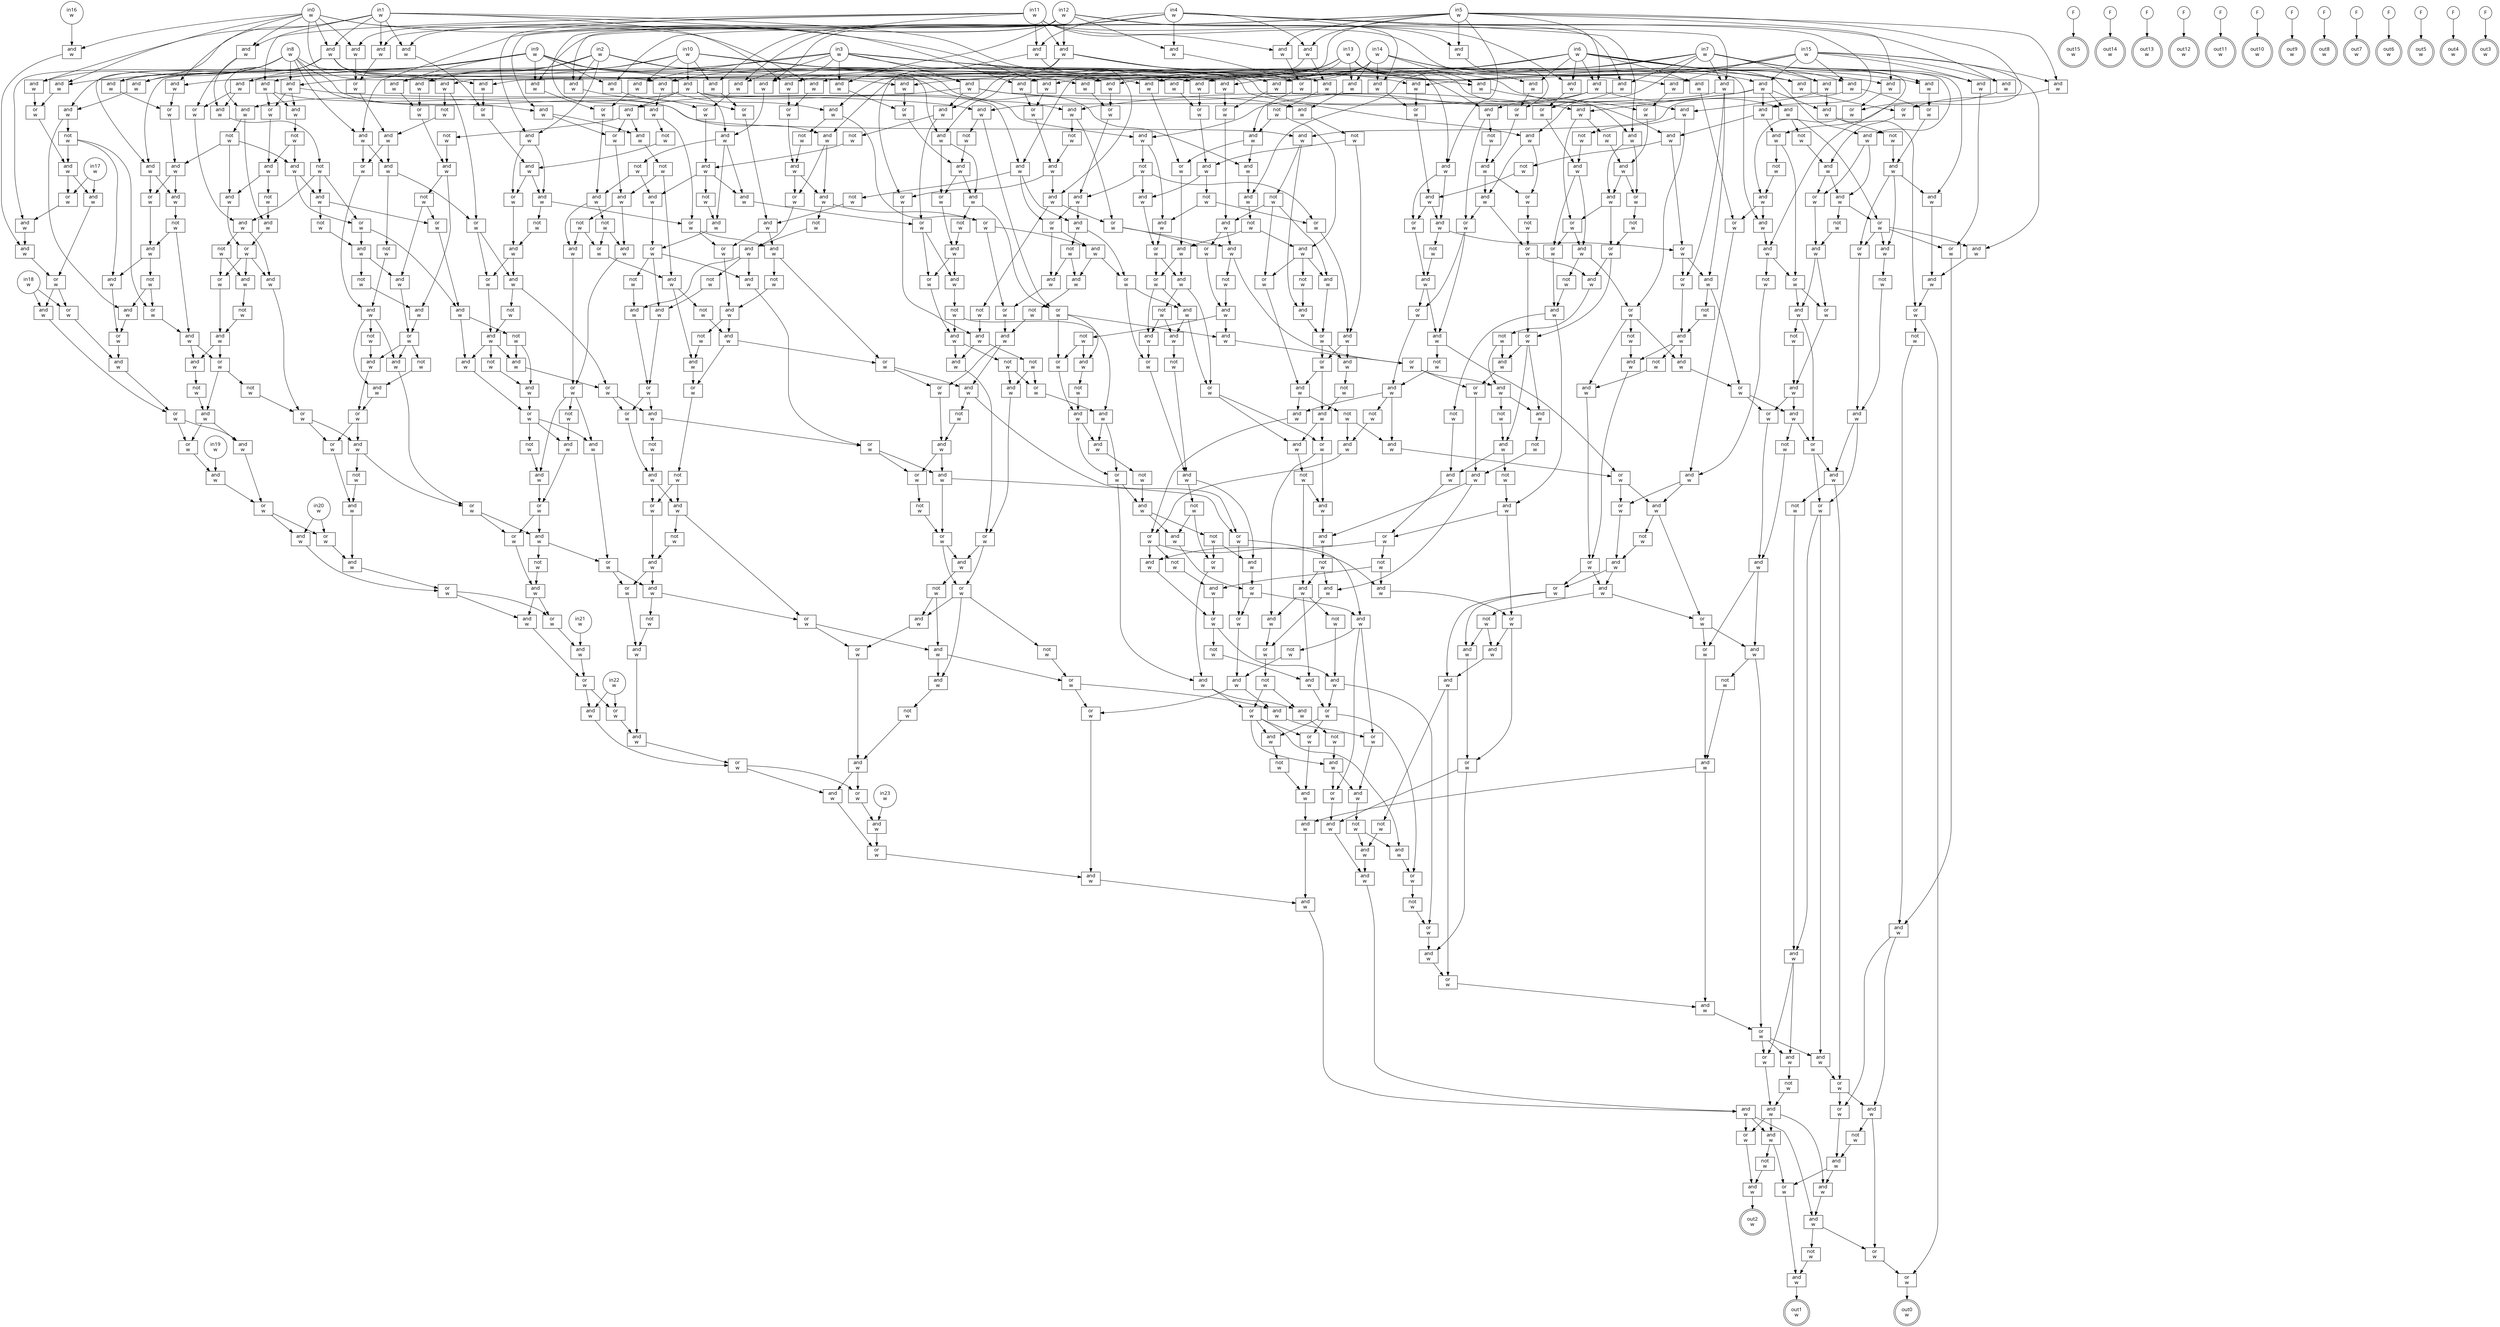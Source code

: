 digraph circuit{
	node [style = filled, fillcolor = white,shape=rect, fontname=geneva]
	g0 [label="in0\nw",shape=circle,fillcolor=white]
	g1 [label="in1\nw",shape=circle,fillcolor=white]
	g2 [label="in2\nw",shape=circle,fillcolor=white]
	g3 [label="in3\nw",shape=circle,fillcolor=white]
	g4 [label="in4\nw",shape=circle,fillcolor=white]
	g5 [label="in5\nw",shape=circle,fillcolor=white]
	g6 [label="in6\nw",shape=circle,fillcolor=white]
	g7 [label="in7\nw",shape=circle,fillcolor=white]
	g8 [label="in8\nw",shape=circle,fillcolor=white]
	g9 [label="in9\nw",shape=circle,fillcolor=white]
	g10 [label="in10\nw",shape=circle,fillcolor=white]
	g11 [label="in11\nw",shape=circle,fillcolor=white]
	g12 [label="in12\nw",shape=circle,fillcolor=white]
	g13 [label="in13\nw",shape=circle,fillcolor=white]
	g14 [label="in14\nw",shape=circle,fillcolor=white]
	g15 [label="in15\nw",shape=circle,fillcolor=white]
	g16 [label="in16\nw",shape=circle,fillcolor=white]
	g17 [label="in17\nw",shape=circle,fillcolor=white]
	g18 [label="in18\nw",shape=circle,fillcolor=white]
	g19 [label="in19\nw",shape=circle,fillcolor=white]
	g20 [label="in20\nw",shape=circle,fillcolor=white]
	g21 [label="in21\nw",shape=circle,fillcolor=white]
	g22 [label="in22\nw",shape=circle,fillcolor=white]
	g23 [label="in23\nw",shape=circle,fillcolor=white]
	g24 [label="F",shape=circle,fillcolor=white]
	g25 [label="F",shape=circle,fillcolor=white]
	g26 [label="F",shape=circle,fillcolor=white]
	g27 [label="F",shape=circle,fillcolor=white]
	g28 [label="F",shape=circle,fillcolor=white]
	g29 [label="F",shape=circle,fillcolor=white]
	g30 [label="F",shape=circle,fillcolor=white]
	g31 [label="F",shape=circle,fillcolor=white]
	g32 [label="F",shape=circle,fillcolor=white]
	g33 [label="F",shape=circle,fillcolor=white]
	g34 [label="F",shape=circle,fillcolor=white]
	g35 [label="F",shape=circle,fillcolor=white]
	g36 [label="F",shape=circle,fillcolor=white]
	g37 [label="and\nw",fillcolor=white]
	g38 [label="and\nw",fillcolor=white]
	g39 [label="and\nw",fillcolor=white]
	g40 [label="and\nw",fillcolor=white]
	g41 [label="and\nw",fillcolor=white]
	g42 [label="and\nw",fillcolor=white]
	g43 [label="and\nw",fillcolor=white]
	g44 [label="and\nw",fillcolor=white]
	g45 [label="and\nw",fillcolor=white]
	g46 [label="and\nw",fillcolor=white]
	g47 [label="and\nw",fillcolor=white]
	g48 [label="and\nw",fillcolor=white]
	g49 [label="and\nw",fillcolor=white]
	g50 [label="and\nw",fillcolor=white]
	g51 [label="and\nw",fillcolor=white]
	g52 [label="and\nw",fillcolor=white]
	g53 [label="or\nw",fillcolor=white]
	g54 [label="and\nw",fillcolor=white]
	g55 [label="and\nw",fillcolor=white]
	g56 [label="and\nw",fillcolor=white]
	g57 [label="or\nw",fillcolor=white]
	g58 [label="and\nw",fillcolor=white]
	g59 [label="and\nw",fillcolor=white]
	g60 [label="not\nw",fillcolor=white]
	g61 [label="and\nw",fillcolor=white]
	g62 [label="and\nw",fillcolor=white]
	g63 [label="not\nw",fillcolor=white]
	g64 [label="and\nw",fillcolor=white]
	g65 [label="and\nw",fillcolor=white]
	g66 [label="and\nw",fillcolor=white]
	g67 [label="and\nw",fillcolor=white]
	g68 [label="and\nw",fillcolor=white]
	g69 [label="and\nw",fillcolor=white]
	g70 [label="and\nw",fillcolor=white]
	g71 [label="not\nw",fillcolor=white]
	g72 [label="and\nw",fillcolor=white]
	g73 [label="not\nw",fillcolor=white]
	g74 [label="and\nw",fillcolor=white]
	g75 [label="not\nw",fillcolor=white]
	g76 [label="and\nw",fillcolor=white]
	g77 [label="or\nw",fillcolor=white]
	g78 [label="and\nw",fillcolor=white]
	g79 [label="and\nw",fillcolor=white]
	g80 [label="or\nw",fillcolor=white]
	g81 [label="and\nw",fillcolor=white]
	g82 [label="and\nw",fillcolor=white]
	g83 [label="or\nw",fillcolor=white]
	g84 [label="or\nw",fillcolor=white]
	g85 [label="not\nw",fillcolor=white]
	g86 [label="or\nw",fillcolor=white]
	g87 [label="and\nw",fillcolor=white]
	g88 [label="and\nw",fillcolor=white]
	g89 [label="or\nw",fillcolor=white]
	g90 [label="and\nw",fillcolor=white]
	g91 [label="and\nw",fillcolor=white]
	g92 [label="or\nw",fillcolor=white]
	g93 [label="and\nw",fillcolor=white]
	g94 [label="not\nw",fillcolor=white]
	g95 [label="or\nw",fillcolor=white]
	g96 [label="and\nw",fillcolor=white]
	g97 [label="or\nw",fillcolor=white]
	g98 [label="and\nw",fillcolor=white]
	g99 [label="and\nw",fillcolor=white]
	g100 [label="or\nw",fillcolor=white]
	g101 [label="not\nw",fillcolor=white]
	g102 [label="and\nw",fillcolor=white]
	g103 [label="not\nw",fillcolor=white]
	g104 [label="or\nw",fillcolor=white]
	g105 [label="and\nw",fillcolor=white]
	g106 [label="and\nw",fillcolor=white]
	g107 [label="and\nw",fillcolor=white]
	g108 [label="and\nw",fillcolor=white]
	g109 [label="and\nw",fillcolor=white]
	g110 [label="or\nw",fillcolor=white]
	g111 [label="and\nw",fillcolor=white]
	g112 [label="and\nw",fillcolor=white]
	g113 [label="not\nw",fillcolor=white]
	g114 [label="and\nw",fillcolor=white]
	g115 [label="or\nw",fillcolor=white]
	g116 [label="and\nw",fillcolor=white]
	g117 [label="and\nw",fillcolor=white]
	g118 [label="not\nw",fillcolor=white]
	g119 [label="and\nw",fillcolor=white]
	g120 [label="and\nw",fillcolor=white]
	g121 [label="not\nw",fillcolor=white]
	g122 [label="and\nw",fillcolor=white]
	g123 [label="or\nw",fillcolor=white]
	g124 [label="and\nw",fillcolor=white]
	g125 [label="not\nw",fillcolor=white]
	g126 [label="and\nw",fillcolor=white]
	g127 [label="not\nw",fillcolor=white]
	g128 [label="and\nw",fillcolor=white]
	g129 [label="and\nw",fillcolor=white]
	g130 [label="and\nw",fillcolor=white]
	g131 [label="and\nw",fillcolor=white]
	g132 [label="and\nw",fillcolor=white]
	g133 [label="not\nw",fillcolor=white]
	g134 [label="and\nw",fillcolor=white]
	g135 [label="or\nw",fillcolor=white]
	g136 [label="and\nw",fillcolor=white]
	g137 [label="and\nw",fillcolor=white]
	g138 [label="and\nw",fillcolor=white]
	g139 [label="or\nw",fillcolor=white]
	g140 [label="and\nw",fillcolor=white]
	g141 [label="not\nw",fillcolor=white]
	g142 [label="or\nw",fillcolor=white]
	g143 [label="and\nw",fillcolor=white]
	g144 [label="not\nw",fillcolor=white]
	g145 [label="or\nw",fillcolor=white]
	g146 [label="and\nw",fillcolor=white]
	g147 [label="and\nw",fillcolor=white]
	g148 [label="or\nw",fillcolor=white]
	g149 [label="and\nw",fillcolor=white]
	g150 [label="and\nw",fillcolor=white]
	g151 [label="and\nw",fillcolor=white]
	g152 [label="and\nw",fillcolor=white]
	g153 [label="and\nw",fillcolor=white]
	g154 [label="and\nw",fillcolor=white]
	g155 [label="and\nw",fillcolor=white]
	g156 [label="not\nw",fillcolor=white]
	g157 [label="and\nw",fillcolor=white]
	g158 [label="or\nw",fillcolor=white]
	g159 [label="and\nw",fillcolor=white]
	g160 [label="and\nw",fillcolor=white]
	g161 [label="and\nw",fillcolor=white]
	g162 [label="and\nw",fillcolor=white]
	g163 [label="not\nw",fillcolor=white]
	g164 [label="and\nw",fillcolor=white]
	g165 [label="or\nw",fillcolor=white]
	g166 [label="and\nw",fillcolor=white]
	g167 [label="not\nw",fillcolor=white]
	g168 [label="and\nw",fillcolor=white]
	g169 [label="and\nw",fillcolor=white]
	g170 [label="or\nw",fillcolor=white]
	g171 [label="and\nw",fillcolor=white]
	g172 [label="not\nw",fillcolor=white]
	g173 [label="or\nw",fillcolor=white]
	g174 [label="and\nw",fillcolor=white]
	g175 [label="not\nw",fillcolor=white]
	g176 [label="not\nw",fillcolor=white]
	g177 [label="or\nw",fillcolor=white]
	g178 [label="and\nw",fillcolor=white]
	g179 [label="and\nw",fillcolor=white]
	g180 [label="not\nw",fillcolor=white]
	g181 [label="or\nw",fillcolor=white]
	g182 [label="and\nw",fillcolor=white]
	g183 [label="not\nw",fillcolor=white]
	g184 [label="and\nw",fillcolor=white]
	g185 [label="or\nw",fillcolor=white]
	g186 [label="and\nw",fillcolor=white]
	g187 [label="not\nw",fillcolor=white]
	g188 [label="and\nw",fillcolor=white]
	g189 [label="and\nw",fillcolor=white]
	g190 [label="or\nw",fillcolor=white]
	g191 [label="and\nw",fillcolor=white]
	g192 [label="and\nw",fillcolor=white]
	g193 [label="not\nw",fillcolor=white]
	g194 [label="and\nw",fillcolor=white]
	g195 [label="and\nw",fillcolor=white]
	g196 [label="not\nw",fillcolor=white]
	g197 [label="and\nw",fillcolor=white]
	g198 [label="or\nw",fillcolor=white]
	g199 [label="and\nw",fillcolor=white]
	g200 [label="not\nw",fillcolor=white]
	g201 [label="or\nw",fillcolor=white]
	g202 [label="and\nw",fillcolor=white]
	g203 [label="or\nw",fillcolor=white]
	g204 [label="and\nw",fillcolor=white]
	g205 [label="and\nw",fillcolor=white]
	g206 [label="not\nw",fillcolor=white]
	g207 [label="and\nw",fillcolor=white]
	g208 [label="not\nw",fillcolor=white]
	g209 [label="and\nw",fillcolor=white]
	g210 [label="and\nw",fillcolor=white]
	g211 [label="not\nw",fillcolor=white]
	g212 [label="or\nw",fillcolor=white]
	g213 [label="and\nw",fillcolor=white]
	g214 [label="and\nw",fillcolor=white]
	g215 [label="not\nw",fillcolor=white]
	g216 [label="or\nw",fillcolor=white]
	g217 [label="and\nw",fillcolor=white]
	g218 [label="not\nw",fillcolor=white]
	g219 [label="and\nw",fillcolor=white]
	g220 [label="or\nw",fillcolor=white]
	g221 [label="not\nw",fillcolor=white]
	g222 [label="not\nw",fillcolor=white]
	g223 [label="and\nw",fillcolor=white]
	g224 [label="or\nw",fillcolor=white]
	g225 [label="and\nw",fillcolor=white]
	g226 [label="and\nw",fillcolor=white]
	g227 [label="or\nw",fillcolor=white]
	g228 [label="and\nw",fillcolor=white]
	g229 [label="or\nw",fillcolor=white]
	g230 [label="and\nw",fillcolor=white]
	g231 [label="or\nw",fillcolor=white]
	g232 [label="and\nw",fillcolor=white]
	g233 [label="or\nw",fillcolor=white]
	g234 [label="or\nw",fillcolor=white]
	g235 [label="and\nw",fillcolor=white]
	g236 [label="not\nw",fillcolor=white]
	g237 [label="and\nw",fillcolor=white]
	g238 [label="not\nw",fillcolor=white]
	g239 [label="or\nw",fillcolor=white]
	g240 [label="and\nw",fillcolor=white]
	g241 [label="and\nw",fillcolor=white]
	g242 [label="not\nw",fillcolor=white]
	g243 [label="and\nw",fillcolor=white]
	g244 [label="or\nw",fillcolor=white]
	g245 [label="not\nw",fillcolor=white]
	g246 [label="or\nw",fillcolor=white]
	g247 [label="and\nw",fillcolor=white]
	g248 [label="not\nw",fillcolor=white]
	g249 [label="or\nw",fillcolor=white]
	g250 [label="not\nw",fillcolor=white]
	g251 [label="or\nw",fillcolor=white]
	g252 [label="and\nw",fillcolor=white]
	g253 [label="not\nw",fillcolor=white]
	g254 [label="or\nw",fillcolor=white]
	g255 [label="and\nw",fillcolor=white]
	g256 [label="and\nw",fillcolor=white]
	g257 [label="and\nw",fillcolor=white]
	g258 [label="or\nw",fillcolor=white]
	g259 [label="not\nw",fillcolor=white]
	g260 [label="or\nw",fillcolor=white]
	g261 [label="and\nw",fillcolor=white]
	g262 [label="and\nw",fillcolor=white]
	g263 [label="or\nw",fillcolor=white]
	g264 [label="and\nw",fillcolor=white]
	g265 [label="and\nw",fillcolor=white]
	g266 [label="or\nw",fillcolor=white]
	g267 [label="and\nw",fillcolor=white]
	g268 [label="not\nw",fillcolor=white]
	g269 [label="or\nw",fillcolor=white]
	g270 [label="and\nw",fillcolor=white]
	g271 [label="not\nw",fillcolor=white]
	g272 [label="and\nw",fillcolor=white]
	g273 [label="not\nw",fillcolor=white]
	g274 [label="and\nw",fillcolor=white]
	g275 [label="or\nw",fillcolor=white]
	g276 [label="not\nw",fillcolor=white]
	g277 [label="and\nw",fillcolor=white]
	g278 [label="and\nw",fillcolor=white]
	g279 [label="or\nw",fillcolor=white]
	g280 [label="and\nw",fillcolor=white]
	g281 [label="not\nw",fillcolor=white]
	g282 [label="and\nw",fillcolor=white]
	g283 [label="and\nw",fillcolor=white]
	g284 [label="and\nw",fillcolor=white]
	g285 [label="and\nw",fillcolor=white]
	g286 [label="and\nw",fillcolor=white]
	g287 [label="and\nw",fillcolor=white]
	g288 [label="not\nw",fillcolor=white]
	g289 [label="and\nw",fillcolor=white]
	g290 [label="or\nw",fillcolor=white]
	g291 [label="and\nw",fillcolor=white]
	g292 [label="not\nw",fillcolor=white]
	g293 [label="or\nw",fillcolor=white]
	g294 [label="and\nw",fillcolor=white]
	g295 [label="or\nw",fillcolor=white]
	g296 [label="and\nw",fillcolor=white]
	g297 [label="and\nw",fillcolor=white]
	g298 [label="not\nw",fillcolor=white]
	g299 [label="and\nw",fillcolor=white]
	g300 [label="or\nw",fillcolor=white]
	g301 [label="not\nw",fillcolor=white]
	g302 [label="and\nw",fillcolor=white]
	g303 [label="or\nw",fillcolor=white]
	g304 [label="or\nw",fillcolor=white]
	g305 [label="and\nw",fillcolor=white]
	g306 [label="not\nw",fillcolor=white]
	g307 [label="and\nw",fillcolor=white]
	g308 [label="and\nw",fillcolor=white]
	g309 [label="or\nw",fillcolor=white]
	g310 [label="and\nw",fillcolor=white]
	g311 [label="not\nw",fillcolor=white]
	g312 [label="or\nw",fillcolor=white]
	g313 [label="and\nw",fillcolor=white]
	g314 [label="not\nw",fillcolor=white]
	g315 [label="or\nw",fillcolor=white]
	g316 [label="and\nw",fillcolor=white]
	g317 [label="and\nw",fillcolor=white]
	g318 [label="not\nw",fillcolor=white]
	g319 [label="or\nw",fillcolor=white]
	g320 [label="and\nw",fillcolor=white]
	g321 [label="not\nw",fillcolor=white]
	g322 [label="and\nw",fillcolor=white]
	g323 [label="or\nw",fillcolor=white]
	g324 [label="and\nw",fillcolor=white]
	g325 [label="and\nw",fillcolor=white]
	g326 [label="and\nw",fillcolor=white]
	g327 [label="and\nw",fillcolor=white]
	g328 [label="and\nw",fillcolor=white]
	g329 [label="and\nw",fillcolor=white]
	g330 [label="and\nw",fillcolor=white]
	g331 [label="and\nw",fillcolor=white]
	g332 [label="and\nw",fillcolor=white]
	g333 [label="not\nw",fillcolor=white]
	g334 [label="and\nw",fillcolor=white]
	g335 [label="not\nw",fillcolor=white]
	g336 [label="and\nw",fillcolor=white]
	g337 [label="not\nw",fillcolor=white]
	g338 [label="and\nw",fillcolor=white]
	g339 [label="not\nw",fillcolor=white]
	g340 [label="and\nw",fillcolor=white]
	g341 [label="and\nw",fillcolor=white]
	g342 [label="not\nw",fillcolor=white]
	g343 [label="and\nw",fillcolor=white]
	g344 [label="and\nw",fillcolor=white]
	g345 [label="or\nw",fillcolor=white]
	g346 [label="and\nw",fillcolor=white]
	g347 [label="not\nw",fillcolor=white]
	g348 [label="and\nw",fillcolor=white]
	g349 [label="or\nw",fillcolor=white]
	g350 [label="and\nw",fillcolor=white]
	g351 [label="and\nw",fillcolor=white]
	g352 [label="or\nw",fillcolor=white]
	g353 [label="and\nw",fillcolor=white]
	g354 [label="or\nw",fillcolor=white]
	g355 [label="and\nw",fillcolor=white]
	g356 [label="or\nw",fillcolor=white]
	g357 [label="and\nw",fillcolor=white]
	g358 [label="not\nw",fillcolor=white]
	g359 [label="or\nw",fillcolor=white]
	g360 [label="and\nw",fillcolor=white]
	g361 [label="and\nw",fillcolor=white]
	g362 [label="not\nw",fillcolor=white]
	g363 [label="or\nw",fillcolor=white]
	g364 [label="and\nw",fillcolor=white]
	g365 [label="not\nw",fillcolor=white]
	g366 [label="and\nw",fillcolor=white]
	g367 [label="not\nw",fillcolor=white]
	g368 [label="or\nw",fillcolor=white]
	g369 [label="and\nw",fillcolor=white]
	g370 [label="not\nw",fillcolor=white]
	g371 [label="or\nw",fillcolor=white]
	g372 [label="and\nw",fillcolor=white]
	g373 [label="and\nw",fillcolor=white]
	g374 [label="and\nw",fillcolor=white]
	g375 [label="not\nw",fillcolor=white]
	g376 [label="and\nw",fillcolor=white]
	g377 [label="or\nw",fillcolor=white]
	g378 [label="and\nw",fillcolor=white]
	g379 [label="or\nw",fillcolor=white]
	g380 [label="and\nw",fillcolor=white]
	g381 [label="and\nw",fillcolor=white]
	g382 [label="or\nw",fillcolor=white]
	g383 [label="and\nw",fillcolor=white]
	g384 [label="not\nw",fillcolor=white]
	g385 [label="or\nw",fillcolor=white]
	g386 [label="and\nw",fillcolor=white]
	g387 [label="and\nw",fillcolor=white]
	g388 [label="or\nw",fillcolor=white]
	g389 [label="and\nw",fillcolor=white]
	g390 [label="and\nw",fillcolor=white]
	g391 [label="not\nw",fillcolor=white]
	g392 [label="not\nw",fillcolor=white]
	g393 [label="and\nw",fillcolor=white]
	g394 [label="and\nw",fillcolor=white]
	g395 [label="not\nw",fillcolor=white]
	g396 [label="and\nw",fillcolor=white]
	g397 [label="or\nw",fillcolor=white]
	g398 [label="and\nw",fillcolor=white]
	g399 [label="not\nw",fillcolor=white]
	g400 [label="and\nw",fillcolor=white]
	g401 [label="or\nw",fillcolor=white]
	g402 [label="not\nw",fillcolor=white]
	g403 [label="and\nw",fillcolor=white]
	g404 [label="or\nw",fillcolor=white]
	g405 [label="or\nw",fillcolor=white]
	g406 [label="and\nw",fillcolor=white]
	g407 [label="and\nw",fillcolor=white]
	g408 [label="not\nw",fillcolor=white]
	g409 [label="or\nw",fillcolor=white]
	g410 [label="and\nw",fillcolor=white]
	g411 [label="and\nw",fillcolor=white]
	g412 [label="not\nw",fillcolor=white]
	g413 [label="and\nw",fillcolor=white]
	g414 [label="and\nw",fillcolor=white]
	g415 [label="and\nw",fillcolor=white]
	g416 [label="not\nw",fillcolor=white]
	g417 [label="and\nw",fillcolor=white]
	g418 [label="or\nw",fillcolor=white]
	g419 [label="and\nw",fillcolor=white]
	g420 [label="or\nw",fillcolor=white]
	g421 [label="not\nw",fillcolor=white]
	g422 [label="not\nw",fillcolor=white]
	g423 [label="or\nw",fillcolor=white]
	g424 [label="and\nw",fillcolor=white]
	g425 [label="not\nw",fillcolor=white]
	g426 [label="and\nw",fillcolor=white]
	g427 [label="not\nw",fillcolor=white]
	g428 [label="or\nw",fillcolor=white]
	g429 [label="and\nw",fillcolor=white]
	g430 [label="and\nw",fillcolor=white]
	g431 [label="not\nw",fillcolor=white]
	g432 [label="or\nw",fillcolor=white]
	g433 [label="and\nw",fillcolor=white]
	g434 [label="or\nw",fillcolor=white]
	g435 [label="and\nw",fillcolor=white]
	g436 [label="not\nw",fillcolor=white]
	g437 [label="and\nw",fillcolor=white]
	g438 [label="and\nw",fillcolor=white]
	g439 [label="not\nw",fillcolor=white]
	g440 [label="or\nw",fillcolor=white]
	g441 [label="and\nw",fillcolor=white]
	g442 [label="or\nw",fillcolor=white]
	g443 [label="and\nw",fillcolor=white]
	g444 [label="not\nw",fillcolor=white]
	g445 [label="or\nw",fillcolor=white]
	g446 [label="and\nw",fillcolor=white]
	g447 [label="and\nw",fillcolor=white]
	g448 [label="and\nw",fillcolor=white]
	g449 [label="not\nw",fillcolor=white]
	g450 [label="and\nw",fillcolor=white]
	g451 [label="and\nw",fillcolor=white]
	g452 [label="or\nw",fillcolor=white]
	g453 [label="and\nw",fillcolor=white]
	g454 [label="or\nw",fillcolor=white]
	g455 [label="and\nw",fillcolor=white]
	g456 [label="or\nw",fillcolor=white]
	g457 [label="and\nw",fillcolor=white]
	g458 [label="and\nw",fillcolor=white]
	g459 [label="or\nw",fillcolor=white]
	g460 [label="and\nw",fillcolor=white]
	g461 [label="not\nw",fillcolor=white]
	g462 [label="or\nw",fillcolor=white]
	g463 [label="and\nw",fillcolor=white]
	g464 [label="and\nw",fillcolor=white]
	g465 [label="or\nw",fillcolor=white]
	g466 [label="and\nw",fillcolor=white]
	g467 [label="not\nw",fillcolor=white]
	g468 [label="or\nw",fillcolor=white]
	g469 [label="and\nw",fillcolor=white]
	g470 [label="not\nw",fillcolor=white]
	g471 [label="and\nw",fillcolor=white]
	g472 [label="or\nw",fillcolor=white]
	g473 [label="not\nw",fillcolor=white]
	g474 [label="not\nw",fillcolor=white]
	g475 [label="or\nw",fillcolor=white]
	g476 [label="and\nw",fillcolor=white]
	g477 [label="and\nw",fillcolor=white]
	g478 [label="or\nw",fillcolor=white]
	g479 [label="and\nw",fillcolor=white]
	g480 [label="and\nw",fillcolor=white]
	g481 [label="or\nw",fillcolor=white]
	g482 [label="and\nw",fillcolor=white]
	g483 [label="not\nw",fillcolor=white]
	g484 [label="or\nw",fillcolor=white]
	g485 [label="and\nw",fillcolor=white]
	g486 [label="not\nw",fillcolor=white]
	g487 [label="not\nw",fillcolor=white]
	g488 [label="or\nw",fillcolor=white]
	g489 [label="and\nw",fillcolor=white]
	g490 [label="not\nw",fillcolor=white]
	g491 [label="and\nw",fillcolor=white]
	g492 [label="and\nw",fillcolor=white]
	g493 [label="not\nw",fillcolor=white]
	g494 [label="and\nw",fillcolor=white]
	g495 [label="or\nw",fillcolor=white]
	g496 [label="not\nw",fillcolor=white]
	g497 [label="or\nw",fillcolor=white]
	g498 [label="and\nw",fillcolor=white]
	g499 [label="and\nw",fillcolor=white]
	g500 [label="not\nw",fillcolor=white]
	g501 [label="and\nw",fillcolor=white]
	g502 [label="or\nw",fillcolor=white]
	g503 [label="and\nw",fillcolor=white]
	g504 [label="or\nw",fillcolor=white]
	g505 [label="and\nw",fillcolor=white]
	g506 [label="or\nw",fillcolor=white]
	g507 [label="or\nw",fillcolor=white]
	g508 [label="and\nw",fillcolor=white]
	g509 [label="or\nw",fillcolor=white]
	g510 [label="and\nw",fillcolor=white]
	g511 [label="not\nw",fillcolor=white]
	g512 [label="and\nw",fillcolor=white]
	g513 [label="or\nw",fillcolor=white]
	g514 [label="not\nw",fillcolor=white]
	g515 [label="or\nw",fillcolor=white]
	g516 [label="or\nw",fillcolor=white]
	g517 [label="not\nw",fillcolor=white]
	g518 [label="and\nw",fillcolor=white]
	g519 [label="not\nw",fillcolor=white]
	g520 [label="and\nw",fillcolor=white]
	g521 [label="not\nw",fillcolor=white]
	g522 [label="or\nw",fillcolor=white]
	g523 [label="and\nw",fillcolor=white]
	g524 [label="and\nw",fillcolor=white]
	g525 [label="not\nw",fillcolor=white]
	g526 [label="or\nw",fillcolor=white]
	g527 [label="and\nw",fillcolor=white]
	g528 [label="and\nw",fillcolor=white]
	g529 [label="or\nw",fillcolor=white]
	g530 [label="and\nw",fillcolor=white]
	g531 [label="and\nw",fillcolor=white]
	g532 [label="not\nw",fillcolor=white]
	g533 [label="and\nw",fillcolor=white]
	g534 [label="or\nw",fillcolor=white]
	g535 [label="and\nw",fillcolor=white]
	g536 [label="and\nw",fillcolor=white]
	g537 [label="not\nw",fillcolor=white]
	g538 [label="and\nw",fillcolor=white]
	g539 [label="or\nw",fillcolor=white]
	g540 [label="and\nw",fillcolor=white]
	g541 [label="and\nw",fillcolor=white]
	g542 [label="not\nw",fillcolor=white]
	g543 [label="and\nw",fillcolor=white]
	g544 [label="or\nw",fillcolor=white]
	g545 [label="or\nw",fillcolor=white]
	g546 [label="and\nw",fillcolor=white]
	g547 [label="and\nw",fillcolor=white]
	g548 [label="not\nw",fillcolor=white]
	g549 [label="or\nw",fillcolor=white]
	g550 [label="and\nw",fillcolor=white]
	g551 [label="not\nw",fillcolor=white]
	g552 [label="and\nw",fillcolor=white]
	g553 [label="and\nw",fillcolor=white]
	g554 [label="or\nw",fillcolor=white]
	g555 [label="and\nw",fillcolor=white]
	g556 [label="and\nw",fillcolor=white]
	g557 [label="not\nw",fillcolor=white]
	g558 [label="or\nw",fillcolor=white]
	g559 [label="and\nw",fillcolor=white]
	g560 [label="and\nw",fillcolor=white]
	g561 [label="not\nw",fillcolor=white]
	g562 [label="or\nw",fillcolor=white]
	g563 [label="and\nw",fillcolor=white]
	g564 [label="or\nw",fillcolor=white]
	g565 [label="not\nw",fillcolor=white]
	g566 [label="or\nw",fillcolor=white]
	g567 [label="and\nw",fillcolor=white]
	g568 [label="or\nw",fillcolor=white]
	g569 [label="and\nw",fillcolor=white]
	g570 [label="or\nw",fillcolor=white]
	g571 [label="and\nw",fillcolor=white]
	g572 [label="or\nw",fillcolor=white]
	g573 [label="and\nw",fillcolor=white]
	g574 [label="or\nw",fillcolor=white]
	g575 [label="or\nw",fillcolor=white]
	g576 [label="and\nw",fillcolor=white]
	g577 [label="or\nw",fillcolor=white]
	g578 [label="and\nw",fillcolor=white]
	g579 [label="not\nw",fillcolor=white]
	g580 [label="and\nw",fillcolor=white]
	g581 [label="and\nw",fillcolor=white]
	g582 [label="and\nw",fillcolor=white]
	g583 [label="or\nw",fillcolor=white]
	g584 [label="not\nw",fillcolor=white]
	g585 [label="or\nw",fillcolor=white]
	g586 [label="and\nw",fillcolor=white]
	g587 [label="or\nw",fillcolor=white]
	g588 [label="and\nw",fillcolor=white]
	g589 [label="or\nw",fillcolor=white]
	g590 [label="and\nw",fillcolor=white]
	g591 [label="not\nw",fillcolor=white]
	g592 [label="or\nw",fillcolor=white]
	g593 [label="and\nw",fillcolor=white]
	g594 [label="and\nw",fillcolor=white]
	g595 [label="or\nw",fillcolor=white]
	g596 [label="and\nw",fillcolor=white]
	g597 [label="not\nw",fillcolor=white]
	g598 [label="or\nw",fillcolor=white]
	g599 [label="and\nw",fillcolor=white]
	g600 [label="and\nw",fillcolor=white]
	g601 [label="and\nw",fillcolor=white]
	g602 [label="not\nw",fillcolor=white]
	g603 [label="or\nw",fillcolor=white]
	g604 [label="and\nw",fillcolor=white]
	g605 [label="not\nw",fillcolor=white]
	g606 [label="or\nw",fillcolor=white]
	g607 [label="and\nw",fillcolor=white]
	g608 [label="not\nw",fillcolor=white]
	g609 [label="or\nw",fillcolor=white]
	g610 [label="and\nw",fillcolor=white]
	g611 [label="not\nw",fillcolor=white]
	g612 [label="or\nw",fillcolor=white]
	g613 [label="and\nw",fillcolor=white]
	g614 [label="and\nw",fillcolor=white]
	g615 [label="not\nw",fillcolor=white]
	g616 [label="and\nw",fillcolor=white]
	g617 [label="and\nw",fillcolor=white]
	g618 [label="or\nw",fillcolor=white]
	g619 [label="and\nw",fillcolor=white]
	g620 [label="and\nw",fillcolor=white]
	g621 [label="or\nw",fillcolor=white]
	g622 [label="and\nw",fillcolor=white]
	g623 [label="or\nw",fillcolor=white]
	g624 [label="and\nw",fillcolor=white]
	g625 [label="and\nw",fillcolor=white]
	g626 [label="and\nw",fillcolor=white]
	g627 [label="or\nw",fillcolor=white]
	g628 [label="or\nw",fillcolor=white]
	g629 [label="and\nw",fillcolor=white]
	g630 [label="and\nw",fillcolor=white]
	g631 [label="or\nw",fillcolor=white]
	g632 [label="or\nw",fillcolor=white]
	g633 [label="and\nw",fillcolor=white]
	g634 [label="and\nw",fillcolor=white]
	g635 [label="or\nw",fillcolor=white]
	g636 [label="or\nw",fillcolor=white]
	g637 [label="and\nw",fillcolor=white]
	g638 [label="and\nw",fillcolor=white]
	g639 [label="or\nw",fillcolor=white]
	g640 [label="or\nw",fillcolor=white]
	g641 [label="and\nw",fillcolor=white]
	g642 [label="and\nw",fillcolor=white]
	g643 [label="or\nw",fillcolor=white]
	g644 [label="or\nw",fillcolor=white]
	g645 [label="and\nw",fillcolor=white]
	g646 [label="and\nw",fillcolor=white]
	g647 [label="or\nw",fillcolor=white]
	g648 [label="or\nw",fillcolor=white]
	g649 [label="and\nw",fillcolor=white]
	g650 [label="and\nw",fillcolor=white]
	g651 [label="or\nw",fillcolor=white]
	g652 [label="and\nw",fillcolor=white]
	g653 [label="and\nw",fillcolor=white]
	g654 [label="and\nw",fillcolor=white]
	g655 [label="or\nw",fillcolor=white]
	g656 [label="and\nw",fillcolor=white]
	g657 [label="or\nw",fillcolor=white]
	g658 [label="not\nw",fillcolor=white]
	g659 [label="and\nw",fillcolor=white]
	g660 [label="and\nw",fillcolor=white]
	g661 [label="or\nw",fillcolor=white]
	g662 [label="or\nw",fillcolor=white]
	g663 [label="not\nw",fillcolor=white]
	g664 [label="and\nw",fillcolor=white]
	g665 [label="out0\nw",shape=doublecircle,fillcolor=white]
	g666 [label="out1\nw",shape=doublecircle,fillcolor=white]
	g667 [label="out2\nw",shape=doublecircle,fillcolor=white]
	g668 [label="out3\nw",shape=doublecircle,fillcolor=white]
	g669 [label="out4\nw",shape=doublecircle,fillcolor=white]
	g670 [label="out5\nw",shape=doublecircle,fillcolor=white]
	g671 [label="out6\nw",shape=doublecircle,fillcolor=white]
	g672 [label="out7\nw",shape=doublecircle,fillcolor=white]
	g673 [label="out8\nw",shape=doublecircle,fillcolor=white]
	g674 [label="out9\nw",shape=doublecircle,fillcolor=white]
	g675 [label="out10\nw",shape=doublecircle,fillcolor=white]
	g676 [label="out11\nw",shape=doublecircle,fillcolor=white]
	g677 [label="out12\nw",shape=doublecircle,fillcolor=white]
	g678 [label="out13\nw",shape=doublecircle,fillcolor=white]
	g679 [label="out14\nw",shape=doublecircle,fillcolor=white]
	g680 [label="out15\nw",shape=doublecircle,fillcolor=white]
	edge [fontname=Geneva,fontcolor=forestgreen]
	g0->g330
	g0->g348
	g0->g378
	g0->g455
	g0->g477
	g0->g491
	g0->g553
	g0->g619
	g0->g620
	g1->g284
	g1->g285
	g1->g322
	g1->g325
	g1->g326
	g1->g327
	g1->g328
	g1->g329
	g1->g330
	g2->g189
	g2->g191
	g2->g223
	g2->g256
	g2->g262
	g2->g277
	g2->g278
	g2->g282
	g2->g283
	g3->g152
	g3->g153
	g3->g154
	g3->g157
	g3->g160
	g3->g161
	g3->g164
	g3->g166
	g3->g184
	g3->g188
	g3->g191
	g4->g109
	g4->g111
	g4->g128
	g4->g129
	g4->g130
	g4->g131
	g4->g134
	g4->g147
	g4->g150
	g4->g151
	g4->g161
	g5->g68
	g5->g69
	g5->g76
	g5->g79
	g5->g87
	g5->g88
	g5->g106
	g5->g107
	g5->g108
	g5->g111
	g5->g132
	g6->g50
	g6->g51
	g6->g52
	g6->g54
	g6->g55
	g6->g56
	g6->g58
	g6->g66
	g6->g67
	g6->g69
	g6->g138
	g7->g42
	g7->g43
	g7->g44
	g7->g45
	g7->g46
	g7->g47
	g7->g48
	g7->g49
	g7->g58
	g7->g65
	g7->g117
	g8->g41
	g8->g45
	g8->g50
	g8->g108
	g8->g151
	g8->g154
	g8->g283
	g8->g329
	g8->g624
	g9->g40
	g9->g41
	g9->g42
	g9->g51
	g9->g107
	g9->g116
	g9->g150
	g9->g188
	g9->g282
	g9->g328
	g9->g620
	g10->g40
	g10->g43
	g10->g55
	g10->g76
	g10->g147
	g10->g184
	g10->g278
	g10->g285
	g10->g553
	g11->g39
	g11->g46
	g11->g54
	g11->g68
	g11->g129
	g11->g160
	g11->g277
	g11->g327
	g11->g491
	g12->g39
	g12->g44
	g12->g56
	g12->g79
	g12->g109
	g12->g157
	g12->g262
	g12->g326
	g12->g334
	g12->g477
	g13->g38
	g13->g47
	g13->g67
	g13->g87
	g13->g128
	g13->g137
	g13->g152
	g13->g256
	g13->g284
	g13->g331
	g13->g455
	g14->g37
	g14->g38
	g14->g48
	g14->g66
	g14->g106
	g14->g130
	g14->g153
	g14->g189
	g14->g325
	g14->g332
	g14->g348
	g15->g37
	g15->g49
	g15->g52
	g15->g88
	g15->g98
	g15->g134
	g15->g164
	g15->g223
	g15->g322
	g15->g378
	g16->g619
	g17->g623
	g17->g626
	g18->g628
	g18->g630
	g19->g633
	g20->g636
	g20->g638
	g21->g641
	g22->g644
	g22->g646
	g23->g649
	g24->g680
	g25->g679
	g26->g678
	g27->g677
	g28->g676
	g29->g675
	g30->g674
	g31->g673
	g32->g672
	g33->g671
	g34->g670
	g35->g669
	g36->g668
	g37->g62
	g37->g74
	g37->g131
	g37->g205
	g37->g336
	g38->g192
	g39->g59
	g39->g72
	g39->g112
	g39->g207
	g39->g338
	g40->g70
	g40->g122
	g40->g162
	g40->g209
	g40->g340
	g41->g346
	g42->g115
	g43->g82
	g43->g84
	g44->g155
	g44->g171
	g44->g173
	g45->g158
	g46->g57
	g47->g91
	g47->g104
	g48->g53
	g49->g97
	g50->g351
	g50->g371
	g51->g77
	g52->g53
	g52->g286
	g53->g64
	g54->g80
	g55->g323
	g56->g57
	g57->g61
	g58->g59
	g58->g62
	g59->g60
	g59->g229
	g60->g61
	g61->g228
	g61->g246
	g62->g63
	g62->g100
	g63->g64
	g64->g65
	g64->g93
	g64->g95
	g65->g99
	g66->g89
	g67->g145
	g68->g110
	g69->g70
	g69->g72
	g69->g74
	g70->g71
	g70->g197
	g71->g78
	g71->g195
	g71->g203
	g72->g73
	g72->g83
	g73->g81
	g74->g75
	g74->g92
	g75->g90
	g76->g77
	g77->g78
	g78->g123
	g78->g124
	g79->g80
	g80->g81
	g81->g82
	g81->g84
	g82->g83
	g82->g86
	g83->g179
	g83->g181
	g84->g85
	g85->g86
	g86->g252
	g86->g254
	g87->g169
	g87->g177
	g88->g89
	g89->g90
	g90->g91
	g90->g104
	g91->g92
	g91->g103
	g92->g93
	g92->g95
	g92->g97
	g92->g98
	g93->g94
	g94->g96
	g95->g96
	g96->g234
	g96->g235
	g97->g102
	g98->g99
	g99->g100
	g100->g101
	g100->g662
	g101->g102
	g102->g596
	g102->g598
	g103->g105
	g104->g105
	g105->g140
	g105->g142
	g106->g135
	g107->g148
	g108->g210
	g108->g212
	g109->g110
	g110->g114
	g111->g112
	g111->g122
	g112->g113
	g113->g114
	g113->g120
	g114->g115
	g114->g116
	g115->g119
	g116->g117
	g117->g118
	g118->g119
	g118->g120
	g119->g199
	g119->g201
	g120->g121
	g120->g289
	g120->g295
	g121->g287
	g122->g123
	g122->g124
	g122->g127
	g123->g126
	g123->g353
	g124->g125
	g124->g354
	g125->g126
	g125->g366
	g126->g368
	g127->g149
	g128->g226
	g128->g249
	g129->g381
	g129->g428
	g130->g165
	g131->g132
	g131->g166
	g132->g133
	g132->g139
	g133->g136
	g134->g135
	g135->g136
	g136->g137
	g136->g145
	g137->g138
	g138->g139
	g138->g144
	g139->g140
	g139->g142
	g140->g141
	g140->g233
	g141->g143
	g142->g143
	g143->g232
	g143->g239
	g144->g146
	g145->g146
	g146->g304
	g146->g305
	g147->g148
	g148->g149
	g149->g460
	g149->g462
	g150->g185
	g151->g480
	g151->g488
	g152->g190
	g153->g224
	g154->g155
	g154->g317
	g154->g319
	g155->g156
	g155->g258
	g156->g159
	g157->g158
	g158->g159
	g159->g257
	g159->g260
	g160->g263
	g161->g162
	g162->g163
	g162->g265
	g162->g274
	g163->g186
	g163->g272
	g164->g165
	g165->g168
	g166->g167
	g166->g170
	g167->g168
	g168->g169
	g168->g177
	g169->g170
	g169->g176
	g170->g171
	g170->g173
	g171->g172
	g171->g231
	g172->g174
	g173->g174
	g174->g175
	g174->g230
	g174->g243
	g175->g241
	g176->g178
	g177->g178
	g178->g179
	g178->g181
	g179->g180
	g179->g303
	g180->g182
	g181->g182
	g182->g183
	g182->g297
	g182->g302
	g183->g299
	g184->g185
	g185->g186
	g186->g187
	g186->g219
	g187->g214
	g187->g216
	g188->g279
	g189->g190
	g190->g194
	g191->g192
	g191->g205
	g191->g207
	g191->g209
	g192->g193
	g193->g194
	g193->g204
	g194->g195
	g194->g196
	g195->g198
	g196->g197
	g196->g203
	g197->g198
	g198->g199
	g198->g201
	g199->g200
	g199->g356
	g200->g202
	g200->g361
	g201->g202
	g201->g355
	g202->g363
	g203->g204
	g204->g291
	g204->g293
	g205->g206
	g205->g227
	g206->g225
	g207->g208
	g207->g266
	g208->g264
	g209->g210
	g209->g212
	g209->g222
	g210->g211
	g211->g213
	g211->g217
	g212->g213
	g213->g214
	g213->g215
	g214->g220
	g215->g216
	g215->g219
	g216->g217
	g217->g218
	g217->g471
	g218->g464
	g219->g220
	g220->g221
	g220->g531
	g220->g533
	g221->g530
	g222->g280
	g223->g224
	g224->g225
	g225->g226
	g225->g249
	g226->g227
	g226->g251
	g227->g228
	g227->g246
	g228->g229
	g228->g245
	g229->g230
	g229->g241
	g229->g242
	g230->g231
	g231->g232
	g231->g239
	g232->g233
	g232->g238
	g233->g234
	g233->g235
	g234->g237
	g234->g594
	g235->g236
	g235->g595
	g236->g237
	g237->g590
	g237->g592
	g238->g240
	g239->g240
	g240->g310
	g240->g312
	g241->g244
	g242->g243
	g243->g244
	g244->g308
	g244->g315
	g245->g247
	g246->g247
	g247->g248
	g247->g396
	g248->g394
	g249->g250
	g250->g251
	g251->g252
	g251->g254
	g252->g253
	g253->g255
	g253->g389
	g254->g255
	g254->g390
	g254->g393
	g255->g409
	g256->g257
	g256->g260
	g257->g258
	g257->g259
	g258->g387
	g258->g423
	g258->g424
	g259->g261
	g260->g261
	g261->g267
	g261->g269
	g262->g263
	g263->g264
	g264->g265
	g264->g272
	g264->g273
	g265->g266
	g266->g267
	g266->g269
	g267->g268
	g268->g270
	g268->g433
	g269->g270
	g270->g271
	g270->g430
	g271->g432
	g271->g453
	g272->g275
	g273->g274
	g274->g275
	g275->g276
	g275->g374
	g275->g376
	g276->g373
	g277->g458
	g277->g475
	g278->g279
	g279->g280
	g280->g281
	g280->g538
	g281->g495
	g281->g536
	g282->g492
	g282->g545
	g283->g556
	g283->g558
	g284->g349
	g285->g286
	g285->g317
	g285->g319
	g286->g287
	g286->g288
	g287->g290
	g288->g289
	g288->g295
	g288->g324
	g289->g290
	g290->g291
	g290->g293
	g291->g292
	g292->g294
	g293->g294
	g293->g296
	g294->g357
	g294->g359
	g295->g296
	g296->g297
	g296->g298
	g297->g300
	g298->g299
	g298->g302
	g299->g300
	g300->g301
	g300->g398
	g300->g403
	g301->g400
	g302->g303
	g303->g304
	g303->g305
	g304->g307
	g305->g306
	g305->g309
	g306->g307
	g307->g308
	g307->g315
	g308->g309
	g308->g314
	g309->g310
	g309->g312
	g310->g311
	g310->g589
	g311->g313
	g312->g313
	g313->g447
	g313->g588
	g314->g316
	g314->g406
	g315->g316
	g315->g407
	g316->g405
	g317->g318
	g318->g320
	g318->g343
	g319->g320
	g320->g321
	g320->g344
	g321->g341
	g322->g323
	g323->g324
	g324->g383
	g324->g385
	g325->g379
	g326->g456
	g327->g478
	g328->g554
	g329->g621
	g330->g331
	g330->g336
	g330->g338
	g330->g340
	g330->g346
	g331->g332
	g331->g334
	g332->g333
	g332->g352
	g333->g350
	g334->g335
	g334->g459
	g335->g457
	g336->g337
	g336->g382
	g337->g380
	g338->g339
	g338->g481
	g339->g479
	g340->g341
	g340->g342
	g341->g345
	g342->g343
	g342->g344
	g342->g555
	g343->g494
	g343->g497
	g344->g345
	g345->g547
	g345->g549
	g345->g550
	g346->g347
	g346->g617
	g347->g560
	g347->g562
	g347->g622
	g348->g349
	g349->g350
	g350->g351
	g350->g371
	g351->g352
	g351->g370
	g352->g353
	g352->g368
	g353->g354
	g353->g366
	g354->g355
	g354->g363
	g355->g356
	g355->g361
	g356->g357
	g356->g359
	g357->g358
	g358->g360
	g358->g413
	g359->g360
	g359->g414
	g360->g411
	g361->g362
	g362->g364
	g363->g364
	g364->g365
	g364->g451
	g365->g438
	g365->g440
	g366->g367
	g367->g369
	g368->g369
	g369->g466
	g369->g468
	g370->g372
	g371->g372
	g372->g373
	g372->g374
	g372->g375
	g373->g377
	g374->g504
	g375->g376
	g376->g377
	g377->g503
	g377->g522
	g378->g379
	g379->g380
	g380->g381
	g380->g428
	g381->g382
	g381->g427
	g382->g383
	g382->g385
	g383->g384
	g383->g388
	g384->g386
	g385->g386
	g386->g387
	g386->g422
	g387->g388
	g388->g389
	g388->g409
	g389->g390
	g389->g392
	g390->g391
	g391->g410
	g392->g393
	g393->g394
	g393->g395
	g394->g397
	g395->g396
	g396->g397
	g396->g404
	g397->g398
	g397->g399
	g398->g401
	g399->g400
	g399->g403
	g400->g401
	g401->g402
	g401->g417
	g402->g415
	g403->g404
	g404->g405
	g404->g406
	g405->g510
	g405->g586
	g406->g407
	g407->g408
	g407->g587
	g408->g580
	g409->g410
	g410->g411
	g410->g419
	g411->g412
	g412->g413
	g412->g419
	g413->g414
	g413->g415
	g413->g416
	g414->g420
	g415->g418
	g416->g417
	g417->g418
	g417->g585
	g418->g443
	g418->g445
	g418->g583
	g419->g420
	g420->g421
	g421->g442
	g421->g448
	g422->g423
	g422->g424
	g423->g426
	g424->g425
	g425->g426
	g426->g434
	g426->g435
	g427->g429
	g428->g429
	g429->g430
	g429->g431
	g430->g454
	g431->g432
	g431->g453
	g432->g433
	g433->g434
	g433->g435
	g434->g437
	g434->g441
	g435->g436
	g436->g437
	g437->g438
	g437->g439
	g438->g452
	g439->g440
	g439->g451
	g440->g441
	g441->g442
	g441->g448
	g442->g443
	g442->g445
	g442->g450
	g442->g582
	g443->g444
	g444->g446
	g445->g446
	g446->g447
	g447->g653
	g448->g449
	g449->g450
	g450->g509
	g450->g578
	g451->g452
	g452->g507
	g452->g508
	g453->g454
	g454->g516
	g454->g518
	g455->g456
	g456->g457
	g457->g458
	g457->g475
	g458->g459
	g458->g474
	g459->g460
	g459->g462
	g460->g461
	g460->g465
	g461->g463
	g462->g463
	g463->g464
	g463->g470
	g464->g465
	g464->g472
	g465->g466
	g465->g468
	g466->g467
	g466->g506
	g467->g469
	g468->g469
	g469->g505
	g469->g513
	g470->g471
	g471->g472
	g472->g473
	g473->g524
	g473->g526
	g474->g476
	g475->g476
	g476->g482
	g476->g484
	g477->g478
	g478->g479
	g479->g480
	g479->g488
	g480->g481
	g480->g487
	g481->g482
	g481->g484
	g482->g483
	g482->g502
	g483->g485
	g484->g485
	g485->g486
	g485->g499
	g485->g501
	g486->g528
	g487->g489
	g488->g489
	g489->g490
	g489->g541
	g489->g543
	g490->g540
	g491->g492
	g491->g545
	g492->g493
	g493->g494
	g493->g497
	g493->g546
	g494->g495
	g494->g496
	g495->g498
	g496->g535
	g497->g498
	g497->g535
	g498->g499
	g498->g500
	g499->g529
	g500->g501
	g500->g528
	g501->g502
	g502->g503
	g502->g522
	g503->g504
	g503->g521
	g504->g505
	g504->g513
	g505->g506
	g505->g515
	g506->g507
	g506->g508
	g507->g512
	g508->g509
	g508->g511
	g508->g577
	g509->g510
	g510->g581
	g511->g512
	g512->g575
	g512->g576
	g513->g514
	g514->g515
	g515->g516
	g515->g518
	g516->g517
	g516->g520
	g516->g601
	g517->g574
	g518->g519
	g519->g520
	g519->g573
	g520->g603
	g521->g523
	g522->g523
	g523->g524
	g523->g526
	g524->g525
	g524->g572
	g525->g527
	g526->g527
	g527->g571
	g527->g606
	g528->g529
	g529->g530
	g529->g531
	g529->g532
	g530->g534
	g531->g570
	g532->g533
	g533->g534
	g534->g569
	g534->g609
	g535->g536
	g535->g537
	g536->g539
	g537->g538
	g538->g539
	g539->g540
	g539->g541
	g539->g542
	g540->g544
	g541->g568
	g542->g543
	g543->g544
	g544->g567
	g544->g612
	g545->g546
	g546->g547
	g546->g548
	g547->g566
	g548->g549
	g548->g550
	g549->g552
	g550->g551
	g551->g552
	g552->g564
	g552->g614
	g553->g554
	g554->g555
	g555->g556
	g555->g558
	g556->g557
	g557->g559
	g557->g563
	g558->g559
	g559->g560
	g559->g561
	g560->g618
	g561->g562
	g561->g617
	g562->g563
	g563->g564
	g563->g614
	g564->g565
	g564->g616
	g565->g566
	g566->g567
	g566->g612
	g567->g568
	g567->g611
	g568->g569
	g568->g609
	g569->g570
	g569->g608
	g570->g571
	g570->g606
	g571->g572
	g571->g605
	g572->g573
	g572->g603
	g573->g574
	g573->g601
	g574->g575
	g574->g576
	g575->g652
	g576->g577
	g577->g578
	g578->g579
	g579->g580
	g579->g582
	g580->g581
	g581->g654
	g582->g583
	g583->g584
	g584->g585
	g585->g586
	g586->g587
	g587->g588
	g588->g589
	g589->g590
	g589->g592
	g589->g594
	g590->g591
	g591->g593
	g592->g593
	g593->g600
	g593->g655
	g593->g656
	g594->g595
	g595->g596
	g595->g598
	g596->g597
	g596->g661
	g597->g599
	g598->g599
	g599->g600
	g599->g657
	g600->g660
	g601->g602
	g602->g604
	g603->g604
	g604->g648
	g604->g650
	g605->g607
	g606->g607
	g607->g645
	g608->g610
	g609->g610
	g610->g640
	g610->g642
	g611->g613
	g612->g613
	g613->g637
	g614->g615
	g615->g616
	g616->g632
	g616->g634
	g617->g618
	g618->g629
	g619->g625
	g620->g621
	g621->g622
	g622->g623
	g622->g626
	g623->g624
	g624->g625
	g625->g627
	g626->g627
	g627->g628
	g627->g630
	g628->g629
	g629->g631
	g630->g631
	g631->g632
	g631->g634
	g632->g633
	g633->g635
	g634->g635
	g635->g636
	g635->g638
	g636->g637
	g637->g639
	g638->g639
	g639->g640
	g639->g642
	g640->g641
	g641->g643
	g642->g643
	g643->g644
	g643->g646
	g644->g645
	g645->g647
	g646->g647
	g647->g648
	g647->g650
	g648->g649
	g649->g651
	g650->g651
	g651->g652
	g652->g653
	g653->g654
	g654->g655
	g654->g656
	g654->g660
	g655->g659
	g656->g657
	g656->g658
	g657->g664
	g658->g659
	g659->g667
	g660->g661
	g660->g663
	g661->g662
	g662->g665
	g663->g664
	g664->g666
}